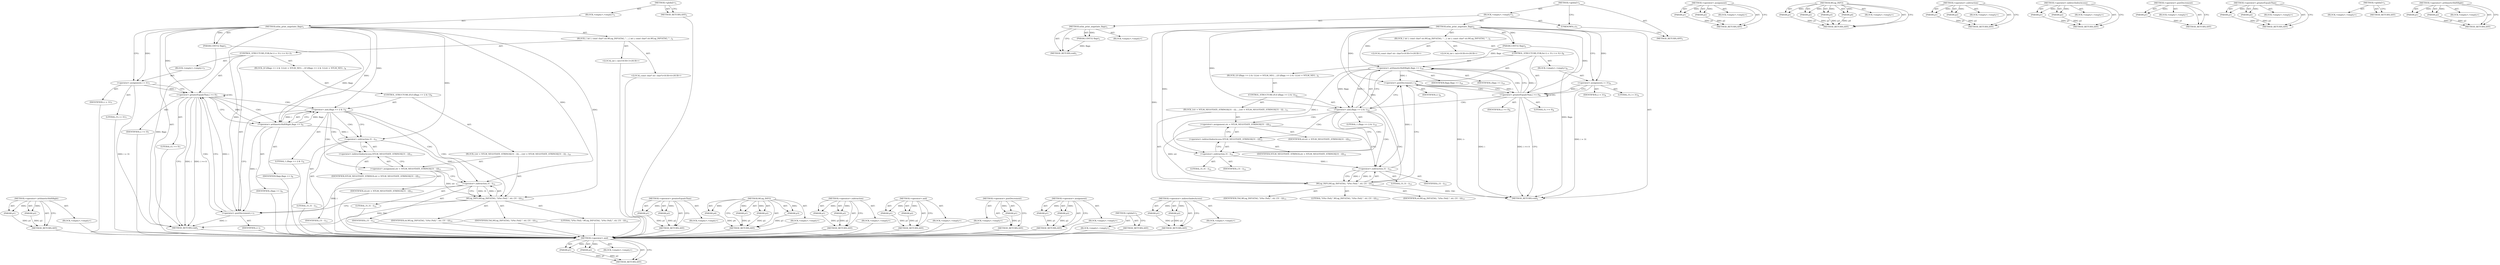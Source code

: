 digraph "&lt;operator&gt;.arithmeticShiftRight" {
vulnerable_87 [label=<(METHOD,&lt;operator&gt;.arithmeticShiftRight)>];
vulnerable_88 [label=<(PARAM,p1)>];
vulnerable_89 [label=<(PARAM,p2)>];
vulnerable_90 [label=<(BLOCK,&lt;empty&gt;,&lt;empty&gt;)>];
vulnerable_91 [label=<(METHOD_RETURN,ANY)>];
vulnerable_6 [label=<(METHOD,&lt;global&gt;)<SUB>1</SUB>>];
vulnerable_7 [label=<(BLOCK,&lt;empty&gt;,&lt;empty&gt;)<SUB>1</SUB>>];
vulnerable_8 [label=<(METHOD,ntlm_print_negotiate_flags)<SUB>1</SUB>>];
vulnerable_9 [label=<(PARAM,UINT32 flags)<SUB>1</SUB>>];
vulnerable_10 [label=<(BLOCK,{
 	int i;
 	const char* str;
	WLog_INFO(TAG, &quot;...,{
 	int i;
 	const char* str;
	WLog_INFO(TAG, &quot;...)<SUB>2</SUB>>];
vulnerable_11 [label="<(LOCAL,int i: int)<SUB>3</SUB>>"];
vulnerable_12 [label="<(LOCAL,const char* str: char*)<SUB>4</SUB>>"];
vulnerable_13 [label=<(CONTROL_STRUCTURE,FOR,for (i = 31;i &gt;= 0;i--))<SUB>7</SUB>>];
vulnerable_14 [label=<(BLOCK,&lt;empty&gt;,&lt;empty&gt;)<SUB>7</SUB>>];
vulnerable_15 [label=<(&lt;operator&gt;.assignment,i = 31)<SUB>7</SUB>>];
vulnerable_16 [label=<(IDENTIFIER,i,i = 31)<SUB>7</SUB>>];
vulnerable_17 [label=<(LITERAL,31,i = 31)<SUB>7</SUB>>];
vulnerable_18 [label=<(&lt;operator&gt;.greaterEqualsThan,i &gt;= 0)<SUB>7</SUB>>];
vulnerable_19 [label=<(IDENTIFIER,i,i &gt;= 0)<SUB>7</SUB>>];
vulnerable_20 [label=<(LITERAL,0,i &gt;= 0)<SUB>7</SUB>>];
vulnerable_21 [label=<(&lt;operator&gt;.postDecrement,i--)<SUB>7</SUB>>];
vulnerable_22 [label=<(IDENTIFIER,i,i--)<SUB>7</SUB>>];
vulnerable_23 [label=<(BLOCK,{
		if ((flags &gt;&gt; i) &amp; 1)
		{
			str = NTLM_NEG...,{
		if ((flags &gt;&gt; i) &amp; 1)
		{
			str = NTLM_NEG...)<SUB>8</SUB>>];
vulnerable_24 [label=<(CONTROL_STRUCTURE,IF,if ((flags &gt;&gt; i) &amp; 1))<SUB>9</SUB>>];
vulnerable_25 [label=<(&lt;operator&gt;.and,(flags &gt;&gt; i) &amp; 1)<SUB>9</SUB>>];
vulnerable_26 [label=<(&lt;operator&gt;.arithmeticShiftRight,flags &gt;&gt; i)<SUB>9</SUB>>];
vulnerable_27 [label=<(IDENTIFIER,flags,flags &gt;&gt; i)<SUB>9</SUB>>];
vulnerable_28 [label=<(IDENTIFIER,i,flags &gt;&gt; i)<SUB>9</SUB>>];
vulnerable_29 [label=<(LITERAL,1,(flags &gt;&gt; i) &amp; 1)<SUB>9</SUB>>];
vulnerable_30 [label=<(BLOCK,{
			str = NTLM_NEGOTIATE_STRINGS[(31 - i)];
		...,{
			str = NTLM_NEGOTIATE_STRINGS[(31 - i)];
		...)<SUB>10</SUB>>];
vulnerable_31 [label=<(&lt;operator&gt;.assignment,str = NTLM_NEGOTIATE_STRINGS[(31 - i)])<SUB>11</SUB>>];
vulnerable_32 [label=<(IDENTIFIER,str,str = NTLM_NEGOTIATE_STRINGS[(31 - i)])<SUB>11</SUB>>];
vulnerable_33 [label=<(&lt;operator&gt;.indirectIndexAccess,NTLM_NEGOTIATE_STRINGS[(31 - i)])<SUB>11</SUB>>];
vulnerable_34 [label=<(IDENTIFIER,NTLM_NEGOTIATE_STRINGS,str = NTLM_NEGOTIATE_STRINGS[(31 - i)])<SUB>11</SUB>>];
vulnerable_35 [label=<(&lt;operator&gt;.subtraction,31 - i)<SUB>11</SUB>>];
vulnerable_36 [label=<(LITERAL,31,31 - i)<SUB>11</SUB>>];
vulnerable_37 [label=<(IDENTIFIER,i,31 - i)<SUB>11</SUB>>];
vulnerable_38 [label=<(WLog_INFO,WLog_INFO(TAG, &quot;\t%s (%d),&quot;, str, (31 - i)))<SUB>12</SUB>>];
vulnerable_39 [label=<(IDENTIFIER,TAG,WLog_INFO(TAG, &quot;\t%s (%d),&quot;, str, (31 - i)))<SUB>12</SUB>>];
vulnerable_40 [label=<(LITERAL,&quot;\t%s (%d),&quot;,WLog_INFO(TAG, &quot;\t%s (%d),&quot;, str, (31 - i)))<SUB>12</SUB>>];
vulnerable_41 [label=<(IDENTIFIER,str,WLog_INFO(TAG, &quot;\t%s (%d),&quot;, str, (31 - i)))<SUB>12</SUB>>];
vulnerable_42 [label=<(&lt;operator&gt;.subtraction,31 - i)<SUB>12</SUB>>];
vulnerable_43 [label=<(LITERAL,31,31 - i)<SUB>12</SUB>>];
vulnerable_44 [label=<(IDENTIFIER,i,31 - i)<SUB>12</SUB>>];
vulnerable_45 [label=<(METHOD_RETURN,void)<SUB>1</SUB>>];
vulnerable_47 [label=<(METHOD_RETURN,ANY)<SUB>1</SUB>>];
vulnerable_73 [label=<(METHOD,&lt;operator&gt;.greaterEqualsThan)>];
vulnerable_74 [label=<(PARAM,p1)>];
vulnerable_75 [label=<(PARAM,p2)>];
vulnerable_76 [label=<(BLOCK,&lt;empty&gt;,&lt;empty&gt;)>];
vulnerable_77 [label=<(METHOD_RETURN,ANY)>];
vulnerable_102 [label=<(METHOD,WLog_INFO)>];
vulnerable_103 [label=<(PARAM,p1)>];
vulnerable_104 [label=<(PARAM,p2)>];
vulnerable_105 [label=<(PARAM,p3)>];
vulnerable_106 [label=<(PARAM,p4)>];
vulnerable_107 [label=<(BLOCK,&lt;empty&gt;,&lt;empty&gt;)>];
vulnerable_108 [label=<(METHOD_RETURN,ANY)>];
vulnerable_97 [label=<(METHOD,&lt;operator&gt;.subtraction)>];
vulnerable_98 [label=<(PARAM,p1)>];
vulnerable_99 [label=<(PARAM,p2)>];
vulnerable_100 [label=<(BLOCK,&lt;empty&gt;,&lt;empty&gt;)>];
vulnerable_101 [label=<(METHOD_RETURN,ANY)>];
vulnerable_82 [label=<(METHOD,&lt;operator&gt;.and)>];
vulnerable_83 [label=<(PARAM,p1)>];
vulnerable_84 [label=<(PARAM,p2)>];
vulnerable_85 [label=<(BLOCK,&lt;empty&gt;,&lt;empty&gt;)>];
vulnerable_86 [label=<(METHOD_RETURN,ANY)>];
vulnerable_78 [label=<(METHOD,&lt;operator&gt;.postDecrement)>];
vulnerable_79 [label=<(PARAM,p1)>];
vulnerable_80 [label=<(BLOCK,&lt;empty&gt;,&lt;empty&gt;)>];
vulnerable_81 [label=<(METHOD_RETURN,ANY)>];
vulnerable_68 [label=<(METHOD,&lt;operator&gt;.assignment)>];
vulnerable_69 [label=<(PARAM,p1)>];
vulnerable_70 [label=<(PARAM,p2)>];
vulnerable_71 [label=<(BLOCK,&lt;empty&gt;,&lt;empty&gt;)>];
vulnerable_72 [label=<(METHOD_RETURN,ANY)>];
vulnerable_62 [label=<(METHOD,&lt;global&gt;)<SUB>1</SUB>>];
vulnerable_63 [label=<(BLOCK,&lt;empty&gt;,&lt;empty&gt;)>];
vulnerable_64 [label=<(METHOD_RETURN,ANY)>];
vulnerable_92 [label=<(METHOD,&lt;operator&gt;.indirectIndexAccess)>];
vulnerable_93 [label=<(PARAM,p1)>];
vulnerable_94 [label=<(PARAM,p2)>];
vulnerable_95 [label=<(BLOCK,&lt;empty&gt;,&lt;empty&gt;)>];
vulnerable_96 [label=<(METHOD_RETURN,ANY)>];
fixed_88 [label=<(METHOD,&lt;operator&gt;.and)>];
fixed_89 [label=<(PARAM,p1)>];
fixed_90 [label=<(PARAM,p2)>];
fixed_91 [label=<(BLOCK,&lt;empty&gt;,&lt;empty&gt;)>];
fixed_92 [label=<(METHOD_RETURN,ANY)>];
fixed_6 [label=<(METHOD,&lt;global&gt;)<SUB>1</SUB>>];
fixed_7 [label=<(BLOCK,&lt;empty&gt;,&lt;empty&gt;)<SUB>1</SUB>>];
fixed_8 [label=<(METHOD,ntlm_print_negotiate_flags)<SUB>1</SUB>>];
fixed_9 [label=<(PARAM,UINT32 flags)<SUB>1</SUB>>];
fixed_10 [label=<(BLOCK,&lt;empty&gt;,&lt;empty&gt;)>];
fixed_11 [label=<(METHOD_RETURN,void)<SUB>1</SUB>>];
fixed_13 [label=<(UNKNOWN,),))<SUB>1</SUB>>];
fixed_14 [label=<(METHOD,ntlm_print_negotiate_flags)<SUB>2</SUB>>];
fixed_15 [label=<(PARAM,UINT32 flags)<SUB>2</SUB>>];
fixed_16 [label=<(BLOCK,{
 	int i;
 	const char* str;
	WLog_INFO(TAG, &quot;...,{
 	int i;
 	const char* str;
	WLog_INFO(TAG, &quot;...)<SUB>3</SUB>>];
fixed_17 [label="<(LOCAL,int i: int)<SUB>4</SUB>>"];
fixed_18 [label="<(LOCAL,const char* str: char*)<SUB>5</SUB>>"];
fixed_19 [label=<(CONTROL_STRUCTURE,FOR,for (i = 31;i &gt;= 0;i--))<SUB>8</SUB>>];
fixed_20 [label=<(BLOCK,&lt;empty&gt;,&lt;empty&gt;)<SUB>8</SUB>>];
fixed_21 [label=<(&lt;operator&gt;.assignment,i = 31)<SUB>8</SUB>>];
fixed_22 [label=<(IDENTIFIER,i,i = 31)<SUB>8</SUB>>];
fixed_23 [label=<(LITERAL,31,i = 31)<SUB>8</SUB>>];
fixed_24 [label=<(&lt;operator&gt;.greaterEqualsThan,i &gt;= 0)<SUB>8</SUB>>];
fixed_25 [label=<(IDENTIFIER,i,i &gt;= 0)<SUB>8</SUB>>];
fixed_26 [label=<(LITERAL,0,i &gt;= 0)<SUB>8</SUB>>];
fixed_27 [label=<(&lt;operator&gt;.postDecrement,i--)<SUB>8</SUB>>];
fixed_28 [label=<(IDENTIFIER,i,i--)<SUB>8</SUB>>];
fixed_29 [label=<(BLOCK,{
		if ((flags &gt;&gt; i) &amp; 1)
		{
			str = NTLM_NEG...,{
		if ((flags &gt;&gt; i) &amp; 1)
		{
			str = NTLM_NEG...)<SUB>9</SUB>>];
fixed_30 [label=<(CONTROL_STRUCTURE,IF,if ((flags &gt;&gt; i) &amp; 1))<SUB>10</SUB>>];
fixed_31 [label=<(&lt;operator&gt;.and,(flags &gt;&gt; i) &amp; 1)<SUB>10</SUB>>];
fixed_32 [label=<(&lt;operator&gt;.arithmeticShiftRight,flags &gt;&gt; i)<SUB>10</SUB>>];
fixed_33 [label=<(IDENTIFIER,flags,flags &gt;&gt; i)<SUB>10</SUB>>];
fixed_34 [label=<(IDENTIFIER,i,flags &gt;&gt; i)<SUB>10</SUB>>];
fixed_35 [label=<(LITERAL,1,(flags &gt;&gt; i) &amp; 1)<SUB>10</SUB>>];
fixed_36 [label=<(BLOCK,{
			str = NTLM_NEGOTIATE_STRINGS[(31 - i)];
		...,{
			str = NTLM_NEGOTIATE_STRINGS[(31 - i)];
		...)<SUB>11</SUB>>];
fixed_37 [label=<(&lt;operator&gt;.assignment,str = NTLM_NEGOTIATE_STRINGS[(31 - i)])<SUB>12</SUB>>];
fixed_38 [label=<(IDENTIFIER,str,str = NTLM_NEGOTIATE_STRINGS[(31 - i)])<SUB>12</SUB>>];
fixed_39 [label=<(&lt;operator&gt;.indirectIndexAccess,NTLM_NEGOTIATE_STRINGS[(31 - i)])<SUB>12</SUB>>];
fixed_40 [label=<(IDENTIFIER,NTLM_NEGOTIATE_STRINGS,str = NTLM_NEGOTIATE_STRINGS[(31 - i)])<SUB>12</SUB>>];
fixed_41 [label=<(&lt;operator&gt;.subtraction,31 - i)<SUB>12</SUB>>];
fixed_42 [label=<(LITERAL,31,31 - i)<SUB>12</SUB>>];
fixed_43 [label=<(IDENTIFIER,i,31 - i)<SUB>12</SUB>>];
fixed_44 [label=<(WLog_INFO,WLog_INFO(TAG, &quot;\t%s (%d),&quot;, str, (31 - i)))<SUB>13</SUB>>];
fixed_45 [label=<(IDENTIFIER,TAG,WLog_INFO(TAG, &quot;\t%s (%d),&quot;, str, (31 - i)))<SUB>13</SUB>>];
fixed_46 [label=<(LITERAL,&quot;\t%s (%d),&quot;,WLog_INFO(TAG, &quot;\t%s (%d),&quot;, str, (31 - i)))<SUB>13</SUB>>];
fixed_47 [label=<(IDENTIFIER,str,WLog_INFO(TAG, &quot;\t%s (%d),&quot;, str, (31 - i)))<SUB>13</SUB>>];
fixed_48 [label=<(&lt;operator&gt;.subtraction,31 - i)<SUB>13</SUB>>];
fixed_49 [label=<(LITERAL,31,31 - i)<SUB>13</SUB>>];
fixed_50 [label=<(IDENTIFIER,i,31 - i)<SUB>13</SUB>>];
fixed_51 [label=<(METHOD_RETURN,void)<SUB>2</SUB>>];
fixed_53 [label=<(METHOD_RETURN,ANY)<SUB>1</SUB>>];
fixed_74 [label=<(METHOD,&lt;operator&gt;.assignment)>];
fixed_75 [label=<(PARAM,p1)>];
fixed_76 [label=<(PARAM,p2)>];
fixed_77 [label=<(BLOCK,&lt;empty&gt;,&lt;empty&gt;)>];
fixed_78 [label=<(METHOD_RETURN,ANY)>];
fixed_108 [label=<(METHOD,WLog_INFO)>];
fixed_109 [label=<(PARAM,p1)>];
fixed_110 [label=<(PARAM,p2)>];
fixed_111 [label=<(PARAM,p3)>];
fixed_112 [label=<(PARAM,p4)>];
fixed_113 [label=<(BLOCK,&lt;empty&gt;,&lt;empty&gt;)>];
fixed_114 [label=<(METHOD_RETURN,ANY)>];
fixed_103 [label=<(METHOD,&lt;operator&gt;.subtraction)>];
fixed_104 [label=<(PARAM,p1)>];
fixed_105 [label=<(PARAM,p2)>];
fixed_106 [label=<(BLOCK,&lt;empty&gt;,&lt;empty&gt;)>];
fixed_107 [label=<(METHOD_RETURN,ANY)>];
fixed_98 [label=<(METHOD,&lt;operator&gt;.indirectIndexAccess)>];
fixed_99 [label=<(PARAM,p1)>];
fixed_100 [label=<(PARAM,p2)>];
fixed_101 [label=<(BLOCK,&lt;empty&gt;,&lt;empty&gt;)>];
fixed_102 [label=<(METHOD_RETURN,ANY)>];
fixed_84 [label=<(METHOD,&lt;operator&gt;.postDecrement)>];
fixed_85 [label=<(PARAM,p1)>];
fixed_86 [label=<(BLOCK,&lt;empty&gt;,&lt;empty&gt;)>];
fixed_87 [label=<(METHOD_RETURN,ANY)>];
fixed_79 [label=<(METHOD,&lt;operator&gt;.greaterEqualsThan)>];
fixed_80 [label=<(PARAM,p1)>];
fixed_81 [label=<(PARAM,p2)>];
fixed_82 [label=<(BLOCK,&lt;empty&gt;,&lt;empty&gt;)>];
fixed_83 [label=<(METHOD_RETURN,ANY)>];
fixed_68 [label=<(METHOD,&lt;global&gt;)<SUB>1</SUB>>];
fixed_69 [label=<(BLOCK,&lt;empty&gt;,&lt;empty&gt;)>];
fixed_70 [label=<(METHOD_RETURN,ANY)>];
fixed_93 [label=<(METHOD,&lt;operator&gt;.arithmeticShiftRight)>];
fixed_94 [label=<(PARAM,p1)>];
fixed_95 [label=<(PARAM,p2)>];
fixed_96 [label=<(BLOCK,&lt;empty&gt;,&lt;empty&gt;)>];
fixed_97 [label=<(METHOD_RETURN,ANY)>];
vulnerable_87 -> vulnerable_88  [key=0, label="AST: "];
vulnerable_87 -> vulnerable_88  [key=1, label="DDG: "];
vulnerable_87 -> vulnerable_90  [key=0, label="AST: "];
vulnerable_87 -> vulnerable_89  [key=0, label="AST: "];
vulnerable_87 -> vulnerable_89  [key=1, label="DDG: "];
vulnerable_87 -> vulnerable_91  [key=0, label="AST: "];
vulnerable_87 -> vulnerable_91  [key=1, label="CFG: "];
vulnerable_88 -> vulnerable_91  [key=0, label="DDG: p1"];
vulnerable_89 -> vulnerable_91  [key=0, label="DDG: p2"];
vulnerable_90 -> fixed_88  [key=0];
vulnerable_91 -> fixed_88  [key=0];
vulnerable_6 -> vulnerable_7  [key=0, label="AST: "];
vulnerable_6 -> vulnerable_47  [key=0, label="AST: "];
vulnerable_6 -> vulnerable_47  [key=1, label="CFG: "];
vulnerable_7 -> vulnerable_8  [key=0, label="AST: "];
vulnerable_8 -> vulnerable_9  [key=0, label="AST: "];
vulnerable_8 -> vulnerable_9  [key=1, label="DDG: "];
vulnerable_8 -> vulnerable_10  [key=0, label="AST: "];
vulnerable_8 -> vulnerable_45  [key=0, label="AST: "];
vulnerable_8 -> vulnerable_15  [key=0, label="CFG: "];
vulnerable_8 -> vulnerable_15  [key=1, label="DDG: "];
vulnerable_8 -> vulnerable_18  [key=0, label="DDG: "];
vulnerable_8 -> vulnerable_21  [key=0, label="DDG: "];
vulnerable_8 -> vulnerable_25  [key=0, label="DDG: "];
vulnerable_8 -> vulnerable_26  [key=0, label="DDG: "];
vulnerable_8 -> vulnerable_38  [key=0, label="DDG: "];
vulnerable_8 -> vulnerable_42  [key=0, label="DDG: "];
vulnerable_8 -> vulnerable_35  [key=0, label="DDG: "];
vulnerable_9 -> vulnerable_45  [key=0, label="DDG: flags"];
vulnerable_9 -> vulnerable_26  [key=0, label="DDG: flags"];
vulnerable_10 -> vulnerable_11  [key=0, label="AST: "];
vulnerable_10 -> vulnerable_12  [key=0, label="AST: "];
vulnerable_10 -> vulnerable_13  [key=0, label="AST: "];
vulnerable_11 -> fixed_88  [key=0];
vulnerable_12 -> fixed_88  [key=0];
vulnerable_13 -> vulnerable_14  [key=0, label="AST: "];
vulnerable_13 -> vulnerable_18  [key=0, label="AST: "];
vulnerable_13 -> vulnerable_21  [key=0, label="AST: "];
vulnerable_13 -> vulnerable_23  [key=0, label="AST: "];
vulnerable_14 -> vulnerable_15  [key=0, label="AST: "];
vulnerable_15 -> vulnerable_16  [key=0, label="AST: "];
vulnerable_15 -> vulnerable_17  [key=0, label="AST: "];
vulnerable_15 -> vulnerable_18  [key=0, label="CFG: "];
vulnerable_15 -> vulnerable_18  [key=1, label="DDG: i"];
vulnerable_15 -> vulnerable_45  [key=0, label="DDG: i = 31"];
vulnerable_16 -> fixed_88  [key=0];
vulnerable_17 -> fixed_88  [key=0];
vulnerable_18 -> vulnerable_19  [key=0, label="AST: "];
vulnerable_18 -> vulnerable_20  [key=0, label="AST: "];
vulnerable_18 -> vulnerable_45  [key=0, label="CFG: "];
vulnerable_18 -> vulnerable_45  [key=1, label="DDG: i"];
vulnerable_18 -> vulnerable_45  [key=2, label="DDG: i &gt;= 0"];
vulnerable_18 -> vulnerable_26  [key=0, label="CFG: "];
vulnerable_18 -> vulnerable_26  [key=1, label="DDG: i"];
vulnerable_18 -> vulnerable_26  [key=2, label="CDG: "];
vulnerable_18 -> vulnerable_21  [key=0, label="CDG: "];
vulnerable_18 -> vulnerable_25  [key=0, label="CDG: "];
vulnerable_18 -> vulnerable_18  [key=0, label="CDG: "];
vulnerable_19 -> fixed_88  [key=0];
vulnerable_20 -> fixed_88  [key=0];
vulnerable_21 -> vulnerable_22  [key=0, label="AST: "];
vulnerable_21 -> vulnerable_18  [key=0, label="CFG: "];
vulnerable_21 -> vulnerable_18  [key=1, label="DDG: i"];
vulnerable_21 -> vulnerable_45  [key=0, label="DDG: i--"];
vulnerable_22 -> fixed_88  [key=0];
vulnerable_23 -> vulnerable_24  [key=0, label="AST: "];
vulnerable_24 -> vulnerable_25  [key=0, label="AST: "];
vulnerable_24 -> vulnerable_30  [key=0, label="AST: "];
vulnerable_25 -> vulnerable_26  [key=0, label="AST: "];
vulnerable_25 -> vulnerable_29  [key=0, label="AST: "];
vulnerable_25 -> vulnerable_35  [key=0, label="CFG: "];
vulnerable_25 -> vulnerable_35  [key=1, label="CDG: "];
vulnerable_25 -> vulnerable_21  [key=0, label="CFG: "];
vulnerable_25 -> vulnerable_33  [key=0, label="CDG: "];
vulnerable_25 -> vulnerable_42  [key=0, label="CDG: "];
vulnerable_25 -> vulnerable_38  [key=0, label="CDG: "];
vulnerable_25 -> vulnerable_31  [key=0, label="CDG: "];
vulnerable_26 -> vulnerable_27  [key=0, label="AST: "];
vulnerable_26 -> vulnerable_28  [key=0, label="AST: "];
vulnerable_26 -> vulnerable_25  [key=0, label="CFG: "];
vulnerable_26 -> vulnerable_25  [key=1, label="DDG: flags"];
vulnerable_26 -> vulnerable_25  [key=2, label="DDG: i"];
vulnerable_26 -> vulnerable_21  [key=0, label="DDG: i"];
vulnerable_26 -> vulnerable_35  [key=0, label="DDG: i"];
vulnerable_27 -> fixed_88  [key=0];
vulnerable_28 -> fixed_88  [key=0];
vulnerable_29 -> fixed_88  [key=0];
vulnerable_30 -> vulnerable_31  [key=0, label="AST: "];
vulnerable_30 -> vulnerable_38  [key=0, label="AST: "];
vulnerable_31 -> vulnerable_32  [key=0, label="AST: "];
vulnerable_31 -> vulnerable_33  [key=0, label="AST: "];
vulnerable_31 -> vulnerable_42  [key=0, label="CFG: "];
vulnerable_31 -> vulnerable_38  [key=0, label="DDG: str"];
vulnerable_32 -> fixed_88  [key=0];
vulnerable_33 -> vulnerable_34  [key=0, label="AST: "];
vulnerable_33 -> vulnerable_35  [key=0, label="AST: "];
vulnerable_33 -> vulnerable_31  [key=0, label="CFG: "];
vulnerable_34 -> fixed_88  [key=0];
vulnerable_35 -> vulnerable_36  [key=0, label="AST: "];
vulnerable_35 -> vulnerable_37  [key=0, label="AST: "];
vulnerable_35 -> vulnerable_33  [key=0, label="CFG: "];
vulnerable_35 -> vulnerable_42  [key=0, label="DDG: i"];
vulnerable_36 -> fixed_88  [key=0];
vulnerable_37 -> fixed_88  [key=0];
vulnerable_38 -> vulnerable_39  [key=0, label="AST: "];
vulnerable_38 -> vulnerable_40  [key=0, label="AST: "];
vulnerable_38 -> vulnerable_41  [key=0, label="AST: "];
vulnerable_38 -> vulnerable_42  [key=0, label="AST: "];
vulnerable_38 -> vulnerable_21  [key=0, label="CFG: "];
vulnerable_38 -> vulnerable_45  [key=0, label="DDG: TAG"];
vulnerable_39 -> fixed_88  [key=0];
vulnerable_40 -> fixed_88  [key=0];
vulnerable_41 -> fixed_88  [key=0];
vulnerable_42 -> vulnerable_43  [key=0, label="AST: "];
vulnerable_42 -> vulnerable_44  [key=0, label="AST: "];
vulnerable_42 -> vulnerable_38  [key=0, label="CFG: "];
vulnerable_42 -> vulnerable_38  [key=1, label="DDG: 31"];
vulnerable_42 -> vulnerable_38  [key=2, label="DDG: i"];
vulnerable_42 -> vulnerable_21  [key=0, label="DDG: i"];
vulnerable_43 -> fixed_88  [key=0];
vulnerable_44 -> fixed_88  [key=0];
vulnerable_45 -> fixed_88  [key=0];
vulnerable_47 -> fixed_88  [key=0];
vulnerable_73 -> vulnerable_74  [key=0, label="AST: "];
vulnerable_73 -> vulnerable_74  [key=1, label="DDG: "];
vulnerable_73 -> vulnerable_76  [key=0, label="AST: "];
vulnerable_73 -> vulnerable_75  [key=0, label="AST: "];
vulnerable_73 -> vulnerable_75  [key=1, label="DDG: "];
vulnerable_73 -> vulnerable_77  [key=0, label="AST: "];
vulnerable_73 -> vulnerable_77  [key=1, label="CFG: "];
vulnerable_74 -> vulnerable_77  [key=0, label="DDG: p1"];
vulnerable_75 -> vulnerable_77  [key=0, label="DDG: p2"];
vulnerable_76 -> fixed_88  [key=0];
vulnerable_77 -> fixed_88  [key=0];
vulnerable_102 -> vulnerable_103  [key=0, label="AST: "];
vulnerable_102 -> vulnerable_103  [key=1, label="DDG: "];
vulnerable_102 -> vulnerable_107  [key=0, label="AST: "];
vulnerable_102 -> vulnerable_104  [key=0, label="AST: "];
vulnerable_102 -> vulnerable_104  [key=1, label="DDG: "];
vulnerable_102 -> vulnerable_108  [key=0, label="AST: "];
vulnerable_102 -> vulnerable_108  [key=1, label="CFG: "];
vulnerable_102 -> vulnerable_105  [key=0, label="AST: "];
vulnerable_102 -> vulnerable_105  [key=1, label="DDG: "];
vulnerable_102 -> vulnerable_106  [key=0, label="AST: "];
vulnerable_102 -> vulnerable_106  [key=1, label="DDG: "];
vulnerable_103 -> vulnerable_108  [key=0, label="DDG: p1"];
vulnerable_104 -> vulnerable_108  [key=0, label="DDG: p2"];
vulnerable_105 -> vulnerable_108  [key=0, label="DDG: p3"];
vulnerable_106 -> vulnerable_108  [key=0, label="DDG: p4"];
vulnerable_107 -> fixed_88  [key=0];
vulnerable_108 -> fixed_88  [key=0];
vulnerable_97 -> vulnerable_98  [key=0, label="AST: "];
vulnerable_97 -> vulnerable_98  [key=1, label="DDG: "];
vulnerable_97 -> vulnerable_100  [key=0, label="AST: "];
vulnerable_97 -> vulnerable_99  [key=0, label="AST: "];
vulnerable_97 -> vulnerable_99  [key=1, label="DDG: "];
vulnerable_97 -> vulnerable_101  [key=0, label="AST: "];
vulnerable_97 -> vulnerable_101  [key=1, label="CFG: "];
vulnerable_98 -> vulnerable_101  [key=0, label="DDG: p1"];
vulnerable_99 -> vulnerable_101  [key=0, label="DDG: p2"];
vulnerable_100 -> fixed_88  [key=0];
vulnerable_101 -> fixed_88  [key=0];
vulnerable_82 -> vulnerable_83  [key=0, label="AST: "];
vulnerable_82 -> vulnerable_83  [key=1, label="DDG: "];
vulnerable_82 -> vulnerable_85  [key=0, label="AST: "];
vulnerable_82 -> vulnerable_84  [key=0, label="AST: "];
vulnerable_82 -> vulnerable_84  [key=1, label="DDG: "];
vulnerable_82 -> vulnerable_86  [key=0, label="AST: "];
vulnerable_82 -> vulnerable_86  [key=1, label="CFG: "];
vulnerable_83 -> vulnerable_86  [key=0, label="DDG: p1"];
vulnerable_84 -> vulnerable_86  [key=0, label="DDG: p2"];
vulnerable_85 -> fixed_88  [key=0];
vulnerable_86 -> fixed_88  [key=0];
vulnerable_78 -> vulnerable_79  [key=0, label="AST: "];
vulnerable_78 -> vulnerable_79  [key=1, label="DDG: "];
vulnerable_78 -> vulnerable_80  [key=0, label="AST: "];
vulnerable_78 -> vulnerable_81  [key=0, label="AST: "];
vulnerable_78 -> vulnerable_81  [key=1, label="CFG: "];
vulnerable_79 -> vulnerable_81  [key=0, label="DDG: p1"];
vulnerable_80 -> fixed_88  [key=0];
vulnerable_81 -> fixed_88  [key=0];
vulnerable_68 -> vulnerable_69  [key=0, label="AST: "];
vulnerable_68 -> vulnerable_69  [key=1, label="DDG: "];
vulnerable_68 -> vulnerable_71  [key=0, label="AST: "];
vulnerable_68 -> vulnerable_70  [key=0, label="AST: "];
vulnerable_68 -> vulnerable_70  [key=1, label="DDG: "];
vulnerable_68 -> vulnerable_72  [key=0, label="AST: "];
vulnerable_68 -> vulnerable_72  [key=1, label="CFG: "];
vulnerable_69 -> vulnerable_72  [key=0, label="DDG: p1"];
vulnerable_70 -> vulnerable_72  [key=0, label="DDG: p2"];
vulnerable_71 -> fixed_88  [key=0];
vulnerable_72 -> fixed_88  [key=0];
vulnerable_62 -> vulnerable_63  [key=0, label="AST: "];
vulnerable_62 -> vulnerable_64  [key=0, label="AST: "];
vulnerable_62 -> vulnerable_64  [key=1, label="CFG: "];
vulnerable_63 -> fixed_88  [key=0];
vulnerable_64 -> fixed_88  [key=0];
vulnerable_92 -> vulnerable_93  [key=0, label="AST: "];
vulnerable_92 -> vulnerable_93  [key=1, label="DDG: "];
vulnerable_92 -> vulnerable_95  [key=0, label="AST: "];
vulnerable_92 -> vulnerable_94  [key=0, label="AST: "];
vulnerable_92 -> vulnerable_94  [key=1, label="DDG: "];
vulnerable_92 -> vulnerable_96  [key=0, label="AST: "];
vulnerable_92 -> vulnerable_96  [key=1, label="CFG: "];
vulnerable_93 -> vulnerable_96  [key=0, label="DDG: p1"];
vulnerable_94 -> vulnerable_96  [key=0, label="DDG: p2"];
vulnerable_95 -> fixed_88  [key=0];
vulnerable_96 -> fixed_88  [key=0];
fixed_88 -> fixed_89  [key=0, label="AST: "];
fixed_88 -> fixed_89  [key=1, label="DDG: "];
fixed_88 -> fixed_91  [key=0, label="AST: "];
fixed_88 -> fixed_90  [key=0, label="AST: "];
fixed_88 -> fixed_90  [key=1, label="DDG: "];
fixed_88 -> fixed_92  [key=0, label="AST: "];
fixed_88 -> fixed_92  [key=1, label="CFG: "];
fixed_89 -> fixed_92  [key=0, label="DDG: p1"];
fixed_90 -> fixed_92  [key=0, label="DDG: p2"];
fixed_6 -> fixed_7  [key=0, label="AST: "];
fixed_6 -> fixed_53  [key=0, label="AST: "];
fixed_6 -> fixed_13  [key=0, label="CFG: "];
fixed_7 -> fixed_8  [key=0, label="AST: "];
fixed_7 -> fixed_13  [key=0, label="AST: "];
fixed_7 -> fixed_14  [key=0, label="AST: "];
fixed_8 -> fixed_9  [key=0, label="AST: "];
fixed_8 -> fixed_9  [key=1, label="DDG: "];
fixed_8 -> fixed_10  [key=0, label="AST: "];
fixed_8 -> fixed_11  [key=0, label="AST: "];
fixed_8 -> fixed_11  [key=1, label="CFG: "];
fixed_9 -> fixed_11  [key=0, label="DDG: flags"];
fixed_13 -> fixed_53  [key=0, label="CFG: "];
fixed_14 -> fixed_15  [key=0, label="AST: "];
fixed_14 -> fixed_15  [key=1, label="DDG: "];
fixed_14 -> fixed_16  [key=0, label="AST: "];
fixed_14 -> fixed_51  [key=0, label="AST: "];
fixed_14 -> fixed_21  [key=0, label="CFG: "];
fixed_14 -> fixed_21  [key=1, label="DDG: "];
fixed_14 -> fixed_24  [key=0, label="DDG: "];
fixed_14 -> fixed_27  [key=0, label="DDG: "];
fixed_14 -> fixed_31  [key=0, label="DDG: "];
fixed_14 -> fixed_32  [key=0, label="DDG: "];
fixed_14 -> fixed_44  [key=0, label="DDG: "];
fixed_14 -> fixed_48  [key=0, label="DDG: "];
fixed_14 -> fixed_41  [key=0, label="DDG: "];
fixed_15 -> fixed_51  [key=0, label="DDG: flags"];
fixed_15 -> fixed_32  [key=0, label="DDG: flags"];
fixed_16 -> fixed_17  [key=0, label="AST: "];
fixed_16 -> fixed_18  [key=0, label="AST: "];
fixed_16 -> fixed_19  [key=0, label="AST: "];
fixed_19 -> fixed_20  [key=0, label="AST: "];
fixed_19 -> fixed_24  [key=0, label="AST: "];
fixed_19 -> fixed_27  [key=0, label="AST: "];
fixed_19 -> fixed_29  [key=0, label="AST: "];
fixed_20 -> fixed_21  [key=0, label="AST: "];
fixed_21 -> fixed_22  [key=0, label="AST: "];
fixed_21 -> fixed_23  [key=0, label="AST: "];
fixed_21 -> fixed_24  [key=0, label="CFG: "];
fixed_21 -> fixed_24  [key=1, label="DDG: i"];
fixed_21 -> fixed_51  [key=0, label="DDG: i = 31"];
fixed_24 -> fixed_25  [key=0, label="AST: "];
fixed_24 -> fixed_26  [key=0, label="AST: "];
fixed_24 -> fixed_51  [key=0, label="CFG: "];
fixed_24 -> fixed_51  [key=1, label="DDG: i"];
fixed_24 -> fixed_51  [key=2, label="DDG: i &gt;= 0"];
fixed_24 -> fixed_32  [key=0, label="CFG: "];
fixed_24 -> fixed_32  [key=1, label="DDG: i"];
fixed_24 -> fixed_32  [key=2, label="CDG: "];
fixed_24 -> fixed_24  [key=0, label="CDG: "];
fixed_24 -> fixed_27  [key=0, label="CDG: "];
fixed_24 -> fixed_31  [key=0, label="CDG: "];
fixed_27 -> fixed_28  [key=0, label="AST: "];
fixed_27 -> fixed_24  [key=0, label="CFG: "];
fixed_27 -> fixed_24  [key=1, label="DDG: i"];
fixed_27 -> fixed_51  [key=0, label="DDG: i--"];
fixed_29 -> fixed_30  [key=0, label="AST: "];
fixed_30 -> fixed_31  [key=0, label="AST: "];
fixed_30 -> fixed_36  [key=0, label="AST: "];
fixed_31 -> fixed_32  [key=0, label="AST: "];
fixed_31 -> fixed_35  [key=0, label="AST: "];
fixed_31 -> fixed_41  [key=0, label="CFG: "];
fixed_31 -> fixed_41  [key=1, label="CDG: "];
fixed_31 -> fixed_27  [key=0, label="CFG: "];
fixed_31 -> fixed_48  [key=0, label="CDG: "];
fixed_31 -> fixed_37  [key=0, label="CDG: "];
fixed_31 -> fixed_44  [key=0, label="CDG: "];
fixed_31 -> fixed_39  [key=0, label="CDG: "];
fixed_32 -> fixed_33  [key=0, label="AST: "];
fixed_32 -> fixed_34  [key=0, label="AST: "];
fixed_32 -> fixed_31  [key=0, label="CFG: "];
fixed_32 -> fixed_31  [key=1, label="DDG: flags"];
fixed_32 -> fixed_31  [key=2, label="DDG: i"];
fixed_32 -> fixed_27  [key=0, label="DDG: i"];
fixed_32 -> fixed_41  [key=0, label="DDG: i"];
fixed_36 -> fixed_37  [key=0, label="AST: "];
fixed_36 -> fixed_44  [key=0, label="AST: "];
fixed_37 -> fixed_38  [key=0, label="AST: "];
fixed_37 -> fixed_39  [key=0, label="AST: "];
fixed_37 -> fixed_48  [key=0, label="CFG: "];
fixed_37 -> fixed_44  [key=0, label="DDG: str"];
fixed_39 -> fixed_40  [key=0, label="AST: "];
fixed_39 -> fixed_41  [key=0, label="AST: "];
fixed_39 -> fixed_37  [key=0, label="CFG: "];
fixed_41 -> fixed_42  [key=0, label="AST: "];
fixed_41 -> fixed_43  [key=0, label="AST: "];
fixed_41 -> fixed_39  [key=0, label="CFG: "];
fixed_41 -> fixed_48  [key=0, label="DDG: i"];
fixed_44 -> fixed_45  [key=0, label="AST: "];
fixed_44 -> fixed_46  [key=0, label="AST: "];
fixed_44 -> fixed_47  [key=0, label="AST: "];
fixed_44 -> fixed_48  [key=0, label="AST: "];
fixed_44 -> fixed_27  [key=0, label="CFG: "];
fixed_44 -> fixed_51  [key=0, label="DDG: TAG"];
fixed_48 -> fixed_49  [key=0, label="AST: "];
fixed_48 -> fixed_50  [key=0, label="AST: "];
fixed_48 -> fixed_44  [key=0, label="CFG: "];
fixed_48 -> fixed_44  [key=1, label="DDG: 31"];
fixed_48 -> fixed_44  [key=2, label="DDG: i"];
fixed_48 -> fixed_27  [key=0, label="DDG: i"];
fixed_74 -> fixed_75  [key=0, label="AST: "];
fixed_74 -> fixed_75  [key=1, label="DDG: "];
fixed_74 -> fixed_77  [key=0, label="AST: "];
fixed_74 -> fixed_76  [key=0, label="AST: "];
fixed_74 -> fixed_76  [key=1, label="DDG: "];
fixed_74 -> fixed_78  [key=0, label="AST: "];
fixed_74 -> fixed_78  [key=1, label="CFG: "];
fixed_75 -> fixed_78  [key=0, label="DDG: p1"];
fixed_76 -> fixed_78  [key=0, label="DDG: p2"];
fixed_108 -> fixed_109  [key=0, label="AST: "];
fixed_108 -> fixed_109  [key=1, label="DDG: "];
fixed_108 -> fixed_113  [key=0, label="AST: "];
fixed_108 -> fixed_110  [key=0, label="AST: "];
fixed_108 -> fixed_110  [key=1, label="DDG: "];
fixed_108 -> fixed_114  [key=0, label="AST: "];
fixed_108 -> fixed_114  [key=1, label="CFG: "];
fixed_108 -> fixed_111  [key=0, label="AST: "];
fixed_108 -> fixed_111  [key=1, label="DDG: "];
fixed_108 -> fixed_112  [key=0, label="AST: "];
fixed_108 -> fixed_112  [key=1, label="DDG: "];
fixed_109 -> fixed_114  [key=0, label="DDG: p1"];
fixed_110 -> fixed_114  [key=0, label="DDG: p2"];
fixed_111 -> fixed_114  [key=0, label="DDG: p3"];
fixed_112 -> fixed_114  [key=0, label="DDG: p4"];
fixed_103 -> fixed_104  [key=0, label="AST: "];
fixed_103 -> fixed_104  [key=1, label="DDG: "];
fixed_103 -> fixed_106  [key=0, label="AST: "];
fixed_103 -> fixed_105  [key=0, label="AST: "];
fixed_103 -> fixed_105  [key=1, label="DDG: "];
fixed_103 -> fixed_107  [key=0, label="AST: "];
fixed_103 -> fixed_107  [key=1, label="CFG: "];
fixed_104 -> fixed_107  [key=0, label="DDG: p1"];
fixed_105 -> fixed_107  [key=0, label="DDG: p2"];
fixed_98 -> fixed_99  [key=0, label="AST: "];
fixed_98 -> fixed_99  [key=1, label="DDG: "];
fixed_98 -> fixed_101  [key=0, label="AST: "];
fixed_98 -> fixed_100  [key=0, label="AST: "];
fixed_98 -> fixed_100  [key=1, label="DDG: "];
fixed_98 -> fixed_102  [key=0, label="AST: "];
fixed_98 -> fixed_102  [key=1, label="CFG: "];
fixed_99 -> fixed_102  [key=0, label="DDG: p1"];
fixed_100 -> fixed_102  [key=0, label="DDG: p2"];
fixed_84 -> fixed_85  [key=0, label="AST: "];
fixed_84 -> fixed_85  [key=1, label="DDG: "];
fixed_84 -> fixed_86  [key=0, label="AST: "];
fixed_84 -> fixed_87  [key=0, label="AST: "];
fixed_84 -> fixed_87  [key=1, label="CFG: "];
fixed_85 -> fixed_87  [key=0, label="DDG: p1"];
fixed_79 -> fixed_80  [key=0, label="AST: "];
fixed_79 -> fixed_80  [key=1, label="DDG: "];
fixed_79 -> fixed_82  [key=0, label="AST: "];
fixed_79 -> fixed_81  [key=0, label="AST: "];
fixed_79 -> fixed_81  [key=1, label="DDG: "];
fixed_79 -> fixed_83  [key=0, label="AST: "];
fixed_79 -> fixed_83  [key=1, label="CFG: "];
fixed_80 -> fixed_83  [key=0, label="DDG: p1"];
fixed_81 -> fixed_83  [key=0, label="DDG: p2"];
fixed_68 -> fixed_69  [key=0, label="AST: "];
fixed_68 -> fixed_70  [key=0, label="AST: "];
fixed_68 -> fixed_70  [key=1, label="CFG: "];
fixed_93 -> fixed_94  [key=0, label="AST: "];
fixed_93 -> fixed_94  [key=1, label="DDG: "];
fixed_93 -> fixed_96  [key=0, label="AST: "];
fixed_93 -> fixed_95  [key=0, label="AST: "];
fixed_93 -> fixed_95  [key=1, label="DDG: "];
fixed_93 -> fixed_97  [key=0, label="AST: "];
fixed_93 -> fixed_97  [key=1, label="CFG: "];
fixed_94 -> fixed_97  [key=0, label="DDG: p1"];
fixed_95 -> fixed_97  [key=0, label="DDG: p2"];
}
